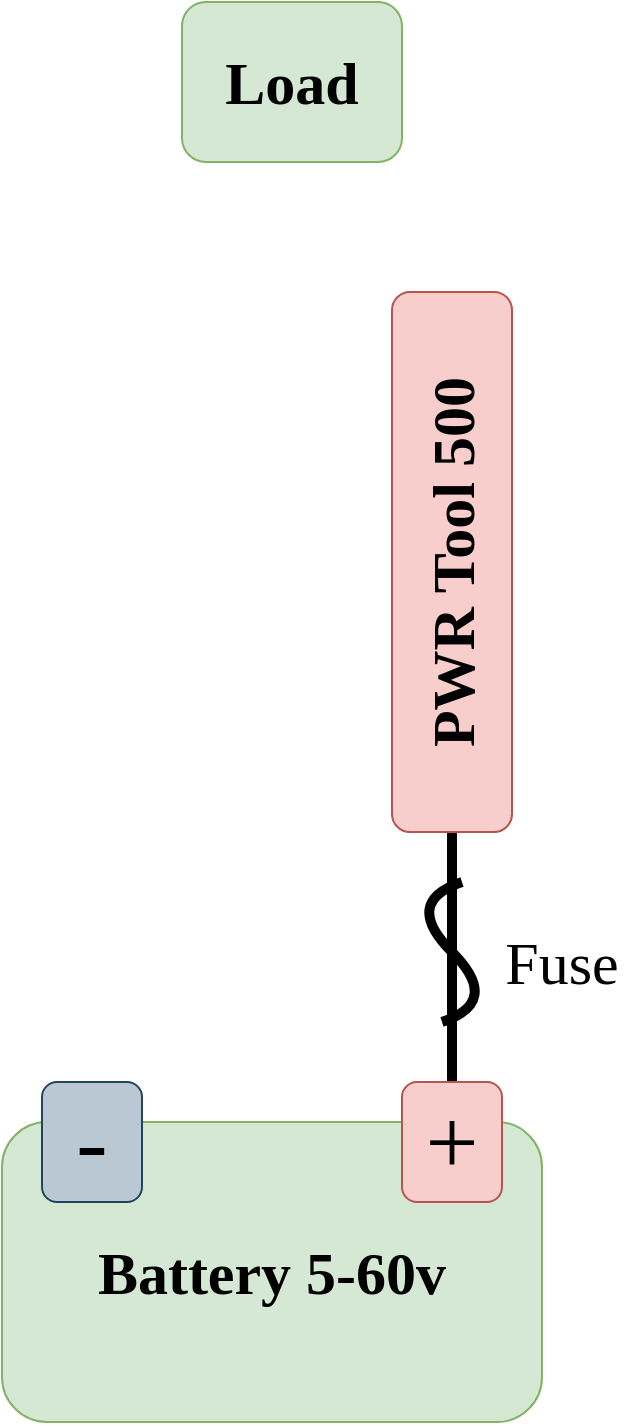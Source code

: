 <mxfile version="20.8.23" type="github">
  <diagram name="Page-1" id="FlETkS9mfgLJ2g2mFNbb">
    <mxGraphModel dx="1040" dy="790" grid="1" gridSize="10" guides="1" tooltips="1" connect="1" arrows="1" fold="1" page="1" pageScale="1" pageWidth="1100" pageHeight="850" math="0" shadow="0">
      <root>
        <mxCell id="0" />
        <mxCell id="1" parent="0" />
        <mxCell id="ZmwsHde2RrH6z-7QSZHa-5" style="edgeStyle=orthogonalEdgeStyle;rounded=0;orthogonalLoop=1;jettySize=auto;html=1;fontFamily=League Spartan;fontSource=https%3A%2F%2Ffonts.googleapis.com%2Fcss%3Ffamily%3DLeague%2BSpartan;fontSize=47;endArrow=none;endFill=0;strokeWidth=5;" edge="1" parent="1" source="ZmwsHde2RrH6z-7QSZHa-1" target="ZmwsHde2RrH6z-7QSZHa-3">
          <mxGeometry relative="1" as="geometry" />
        </mxCell>
        <mxCell id="ZmwsHde2RrH6z-7QSZHa-1" value="&lt;font style=&quot;font-size: 30px;&quot;&gt;PWR Tool 500&lt;/font&gt;" style="rounded=1;whiteSpace=wrap;html=1;fontFamily=League Spartan;fontSource=https%3A%2F%2Ffonts.googleapis.com%2Fcss%3Ffamily%3DLeague%2BSpartan;fontStyle=1;fillColor=#f8cecc;strokeColor=#b85450;rotation=-90;" vertex="1" parent="1">
          <mxGeometry x="730" y="310" width="270" height="60" as="geometry" />
        </mxCell>
        <mxCell id="ZmwsHde2RrH6z-7QSZHa-2" value="&lt;font style=&quot;font-size: 30px;&quot;&gt;Battery 5-60v&lt;/font&gt;" style="rounded=1;whiteSpace=wrap;html=1;fontFamily=League Spartan;fontSource=https%3A%2F%2Ffonts.googleapis.com%2Fcss%3Ffamily%3DLeague%2BSpartan;fontStyle=1;fillColor=#d5e8d4;strokeColor=#82b366;rotation=0;" vertex="1" parent="1">
          <mxGeometry x="640" y="620" width="270" height="150" as="geometry" />
        </mxCell>
        <mxCell id="ZmwsHde2RrH6z-7QSZHa-3" value="+" style="rounded=1;whiteSpace=wrap;html=1;fontFamily=League Spartan;fontSource=https%3A%2F%2Ffonts.googleapis.com%2Fcss%3Ffamily%3DLeague%2BSpartan;fontSize=47;fillColor=#f8cecc;strokeColor=#b85450;" vertex="1" parent="1">
          <mxGeometry x="840" y="600" width="50" height="60" as="geometry" />
        </mxCell>
        <mxCell id="ZmwsHde2RrH6z-7QSZHa-4" value="-" style="rounded=1;whiteSpace=wrap;html=1;fontFamily=League Spartan;fontSource=https%3A%2F%2Ffonts.googleapis.com%2Fcss%3Ffamily%3DLeague%2BSpartan;fontSize=47;fillColor=#bac8d3;strokeColor=#23445d;" vertex="1" parent="1">
          <mxGeometry x="660" y="600" width="50" height="60" as="geometry" />
        </mxCell>
        <mxCell id="ZmwsHde2RrH6z-7QSZHa-6" value="&lt;font style=&quot;font-size: 30px;&quot;&gt;Load&lt;br&gt;&lt;/font&gt;" style="rounded=1;whiteSpace=wrap;html=1;fontFamily=League Spartan;fontSource=https%3A%2F%2Ffonts.googleapis.com%2Fcss%3Ffamily%3DLeague%2BSpartan;fontStyle=1;fillColor=#d5e8d4;strokeColor=#82b366;rotation=0;" vertex="1" parent="1">
          <mxGeometry x="730" y="60" width="110" height="80" as="geometry" />
        </mxCell>
        <mxCell id="ZmwsHde2RrH6z-7QSZHa-7" value="" style="curved=1;endArrow=none;html=1;rounded=0;strokeWidth=5;fontFamily=League Spartan;fontSource=https%3A%2F%2Ffonts.googleapis.com%2Fcss%3Ffamily%3DLeague%2BSpartan;fontSize=47;endFill=0;" edge="1" parent="1">
          <mxGeometry width="50" height="50" relative="1" as="geometry">
            <mxPoint x="860" y="570" as="sourcePoint" />
            <mxPoint x="870" y="500" as="targetPoint" />
            <Array as="points">
              <mxPoint x="890" y="560" />
              <mxPoint x="840" y="510" />
            </Array>
          </mxGeometry>
        </mxCell>
        <mxCell id="ZmwsHde2RrH6z-7QSZHa-8" value="&lt;font style=&quot;font-size: 30px;&quot;&gt;Fuse&lt;/font&gt;" style="text;html=1;strokeColor=none;fillColor=none;align=center;verticalAlign=middle;whiteSpace=wrap;rounded=0;fontSize=47;fontFamily=League Spartan;" vertex="1" parent="1">
          <mxGeometry x="890" y="520" width="60" height="30" as="geometry" />
        </mxCell>
      </root>
    </mxGraphModel>
  </diagram>
</mxfile>
